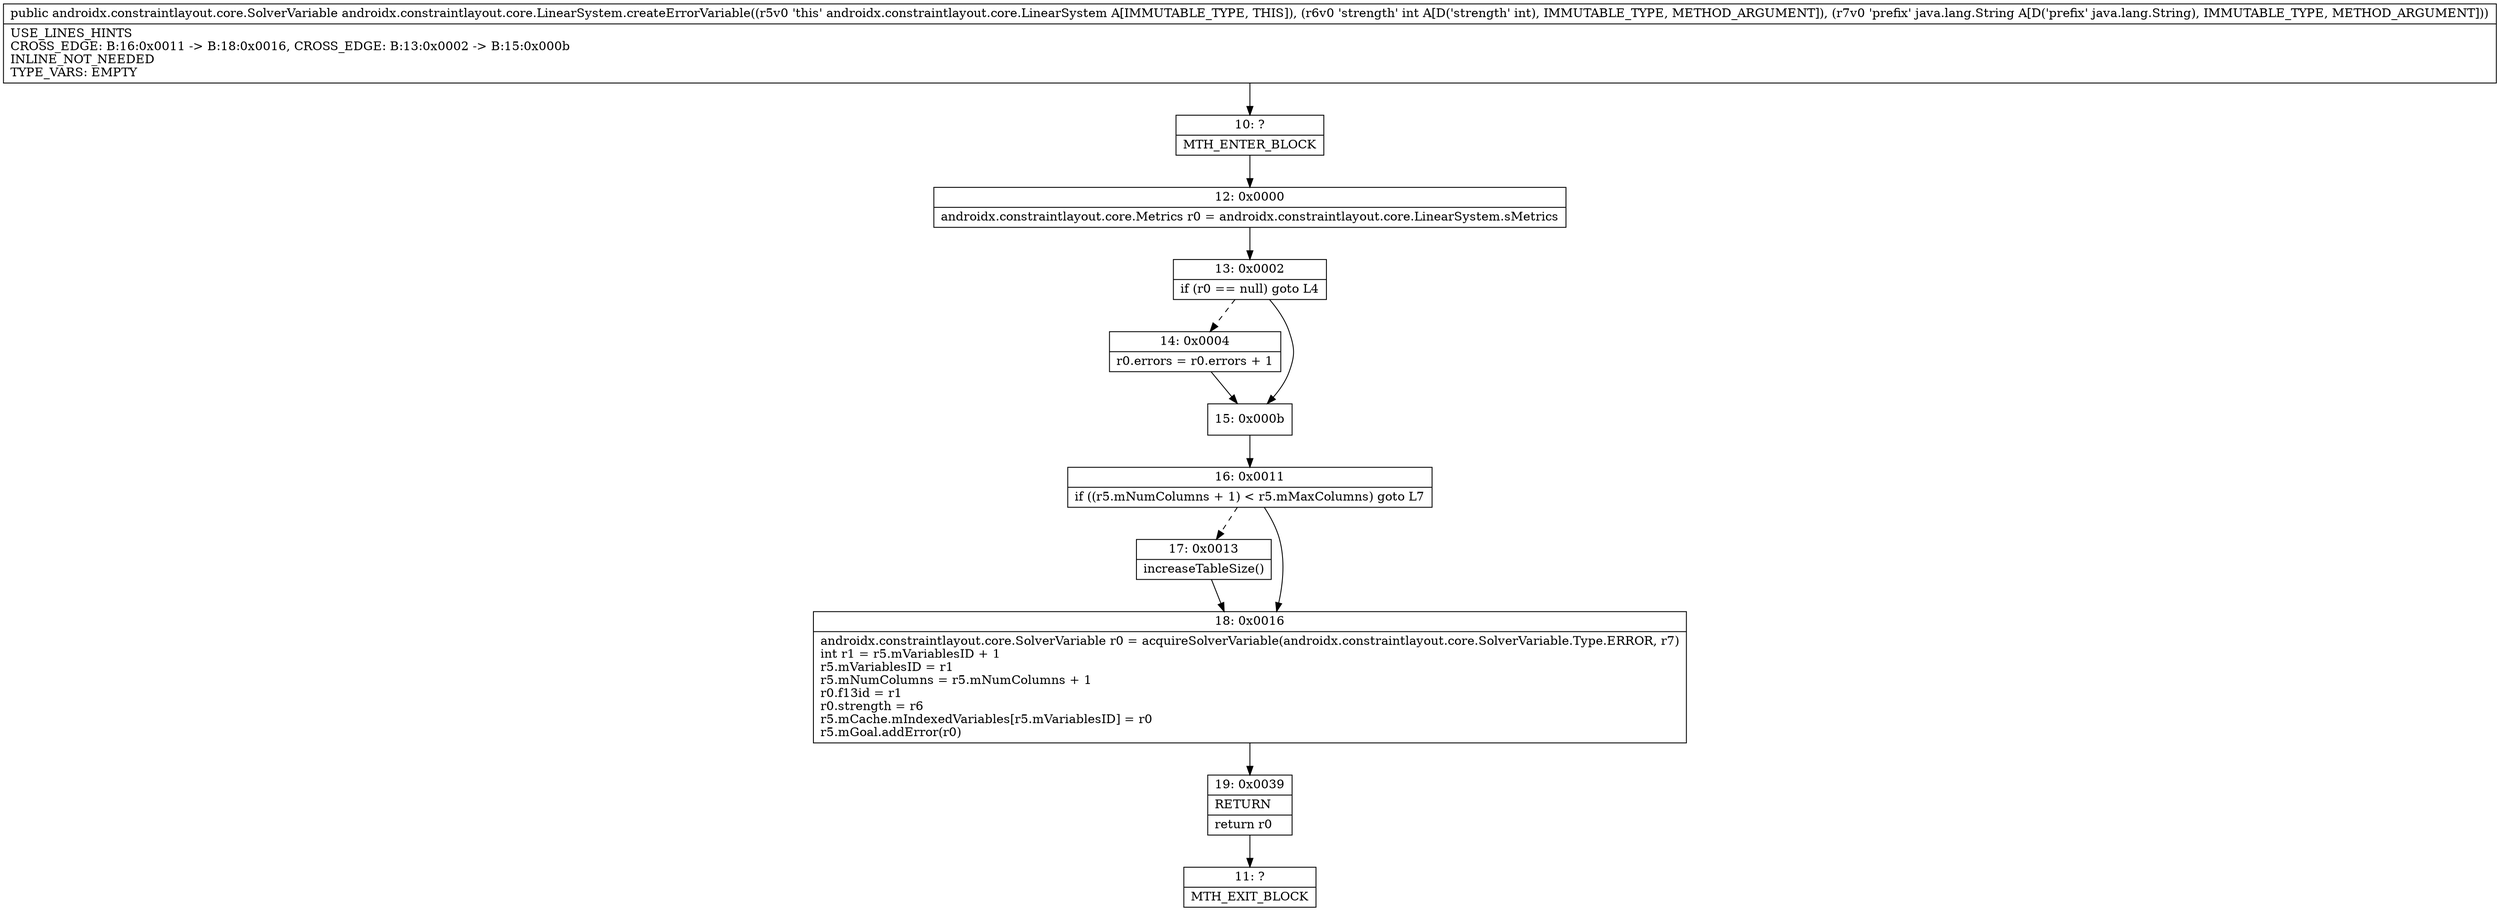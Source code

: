 digraph "CFG forandroidx.constraintlayout.core.LinearSystem.createErrorVariable(ILjava\/lang\/String;)Landroidx\/constraintlayout\/core\/SolverVariable;" {
Node_10 [shape=record,label="{10\:\ ?|MTH_ENTER_BLOCK\l}"];
Node_12 [shape=record,label="{12\:\ 0x0000|androidx.constraintlayout.core.Metrics r0 = androidx.constraintlayout.core.LinearSystem.sMetrics\l}"];
Node_13 [shape=record,label="{13\:\ 0x0002|if (r0 == null) goto L4\l}"];
Node_14 [shape=record,label="{14\:\ 0x0004|r0.errors = r0.errors + 1\l}"];
Node_15 [shape=record,label="{15\:\ 0x000b}"];
Node_16 [shape=record,label="{16\:\ 0x0011|if ((r5.mNumColumns + 1) \< r5.mMaxColumns) goto L7\l}"];
Node_17 [shape=record,label="{17\:\ 0x0013|increaseTableSize()\l}"];
Node_18 [shape=record,label="{18\:\ 0x0016|androidx.constraintlayout.core.SolverVariable r0 = acquireSolverVariable(androidx.constraintlayout.core.SolverVariable.Type.ERROR, r7)\lint r1 = r5.mVariablesID + 1\lr5.mVariablesID = r1\lr5.mNumColumns = r5.mNumColumns + 1\lr0.f13id = r1\lr0.strength = r6\lr5.mCache.mIndexedVariables[r5.mVariablesID] = r0\lr5.mGoal.addError(r0)\l}"];
Node_19 [shape=record,label="{19\:\ 0x0039|RETURN\l|return r0\l}"];
Node_11 [shape=record,label="{11\:\ ?|MTH_EXIT_BLOCK\l}"];
MethodNode[shape=record,label="{public androidx.constraintlayout.core.SolverVariable androidx.constraintlayout.core.LinearSystem.createErrorVariable((r5v0 'this' androidx.constraintlayout.core.LinearSystem A[IMMUTABLE_TYPE, THIS]), (r6v0 'strength' int A[D('strength' int), IMMUTABLE_TYPE, METHOD_ARGUMENT]), (r7v0 'prefix' java.lang.String A[D('prefix' java.lang.String), IMMUTABLE_TYPE, METHOD_ARGUMENT]))  | USE_LINES_HINTS\lCROSS_EDGE: B:16:0x0011 \-\> B:18:0x0016, CROSS_EDGE: B:13:0x0002 \-\> B:15:0x000b\lINLINE_NOT_NEEDED\lTYPE_VARS: EMPTY\l}"];
MethodNode -> Node_10;Node_10 -> Node_12;
Node_12 -> Node_13;
Node_13 -> Node_14[style=dashed];
Node_13 -> Node_15;
Node_14 -> Node_15;
Node_15 -> Node_16;
Node_16 -> Node_17[style=dashed];
Node_16 -> Node_18;
Node_17 -> Node_18;
Node_18 -> Node_19;
Node_19 -> Node_11;
}

